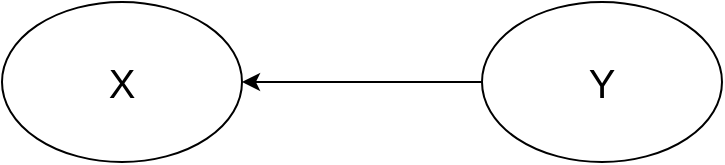 <mxfile version="13.6.2" type="device"><diagram id="QcTKyOxVdvwRKpHvIn_l" name="Page-1"><mxGraphModel dx="1350" dy="816" grid="1" gridSize="10" guides="1" tooltips="1" connect="1" arrows="1" fold="1" page="1" pageScale="1" pageWidth="850" pageHeight="1100" math="0" shadow="0"><root><mxCell id="0"/><mxCell id="1" parent="0"/><mxCell id="gltGoZE4IF67yqfcllUv-1" value="&lt;font style=&quot;font-size: 20px&quot;&gt;X&lt;/font&gt;" style="ellipse;whiteSpace=wrap;html=1;" parent="1" vertex="1"><mxGeometry x="100" y="140" width="120" height="80" as="geometry"/></mxCell><mxCell id="gltGoZE4IF67yqfcllUv-2" value="&lt;font style=&quot;font-size: 20px&quot;&gt;Y&lt;/font&gt;" style="ellipse;whiteSpace=wrap;html=1;" parent="1" vertex="1"><mxGeometry x="340" y="140" width="120" height="80" as="geometry"/></mxCell><mxCell id="Xl-7r9bSrXO5D5jmcIJc-1" value="" style="endArrow=classic;html=1;exitX=0;exitY=0.5;exitDx=0;exitDy=0;entryX=1;entryY=0.5;entryDx=0;entryDy=0;" edge="1" parent="1" source="gltGoZE4IF67yqfcllUv-2" target="gltGoZE4IF67yqfcllUv-1"><mxGeometry width="50" height="50" relative="1" as="geometry"><mxPoint x="400" y="440" as="sourcePoint"/><mxPoint x="450" y="390" as="targetPoint"/></mxGeometry></mxCell></root></mxGraphModel></diagram></mxfile>